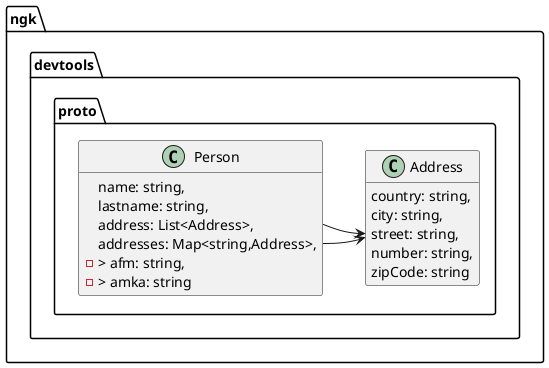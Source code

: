 @startuml
class ngk.devtools.proto.Person {
	name: string,
	lastname: string,
	address: List<Address>,
	addresses: Map<string,Address>,
	-> afm: string,
	-> amka: string
}
class ngk.devtools.proto.Address {
	country: string,
	city: string,
	street: string,
	number: string,
	zipCode: string
}
Person::address -> Address
Person::addresses -> Address
hide empty methods
@enduml